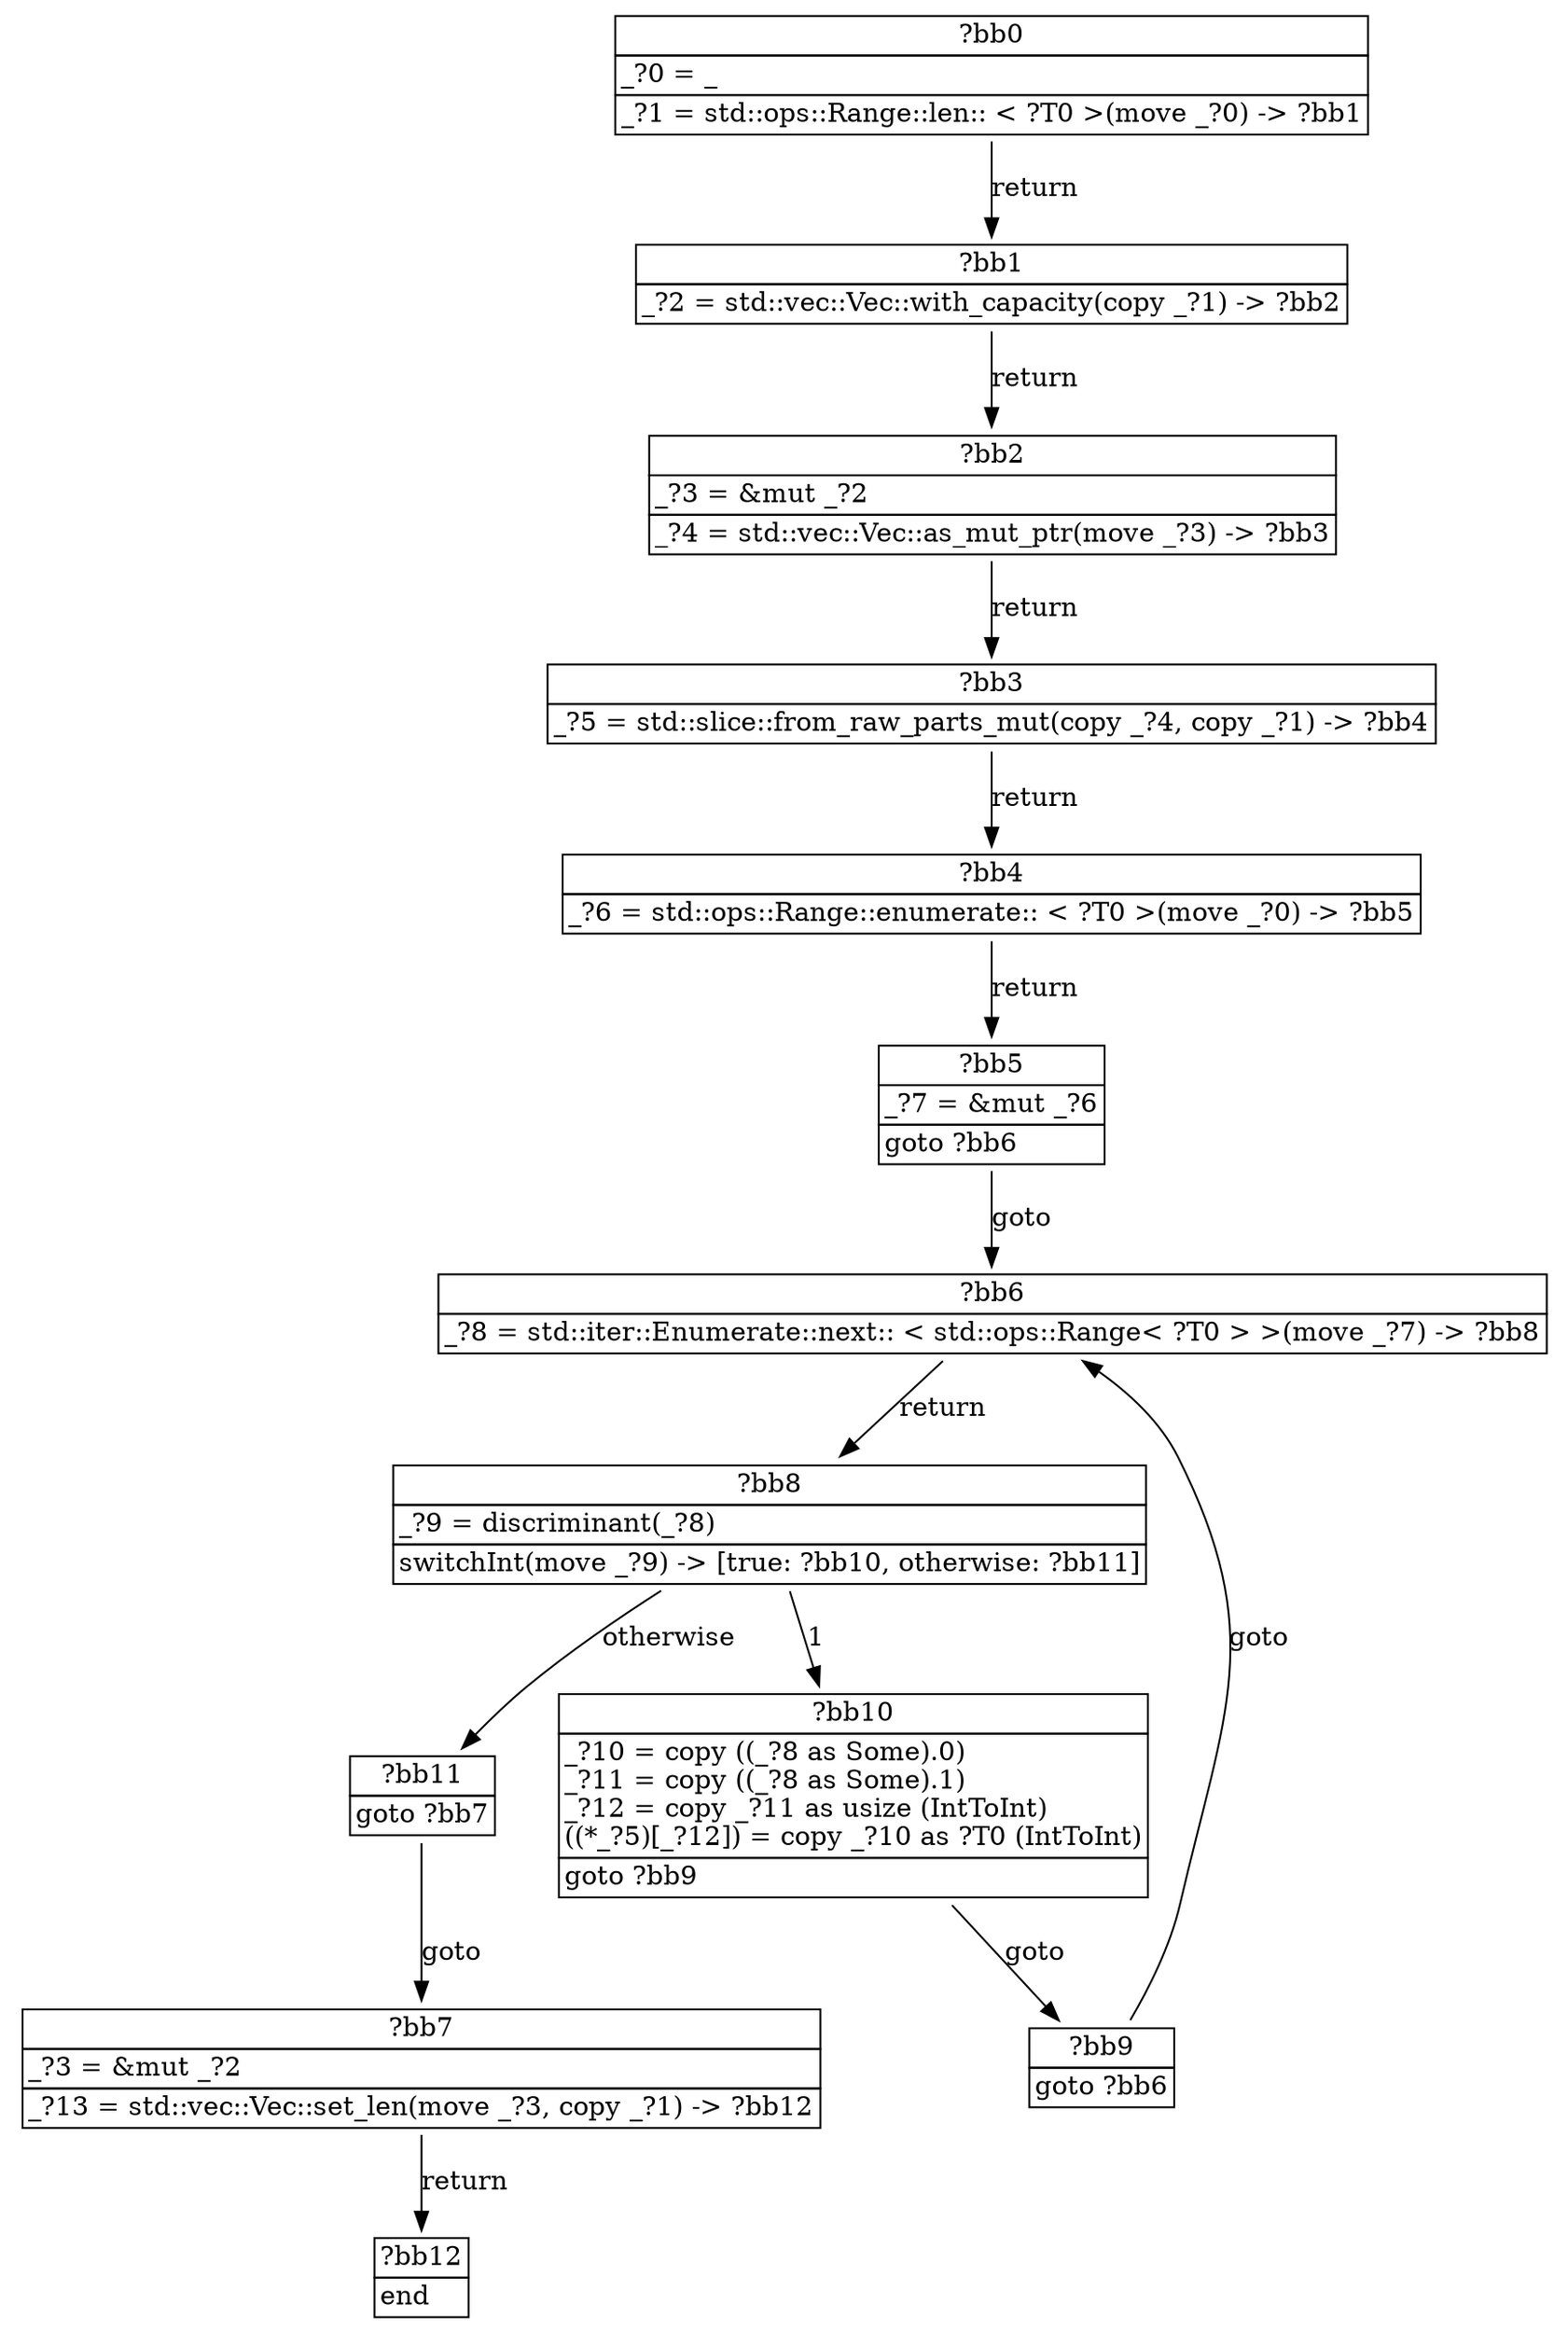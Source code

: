 digraph ControlFlowGraph {
    bb0 [shape="none", label=<<table border="0" cellborder="1" cellspacing="0"><tr><td  align="center" colspan="1">?bb0</td></tr><tr><td align="left" balign="left">_?0 = _<br/></td></tr><tr><td align="left">_?1 = std::ops::Range::len:: &lt; ?T0 &gt;(move _?0) -&gt; ?bb1</td></tr></table>>];
    bb1 [shape="none", label=<<table border="0" cellborder="1" cellspacing="0"><tr><td  align="center" colspan="1">?bb1</td></tr><tr><td align="left">_?2 = std::vec::Vec::with_capacity(copy _?1) -&gt; ?bb2</td></tr></table>>];
    bb2 [shape="none", label=<<table border="0" cellborder="1" cellspacing="0"><tr><td  align="center" colspan="1">?bb2</td></tr><tr><td align="left" balign="left">_?3 = &amp;mut _?2<br/></td></tr><tr><td align="left">_?4 = std::vec::Vec::as_mut_ptr(move _?3) -&gt; ?bb3</td></tr></table>>];
    bb3 [shape="none", label=<<table border="0" cellborder="1" cellspacing="0"><tr><td  align="center" colspan="1">?bb3</td></tr><tr><td align="left">_?5 = std::slice::from_raw_parts_mut(copy _?4, copy _?1) -&gt; ?bb4</td></tr></table>>];
    bb4 [shape="none", label=<<table border="0" cellborder="1" cellspacing="0"><tr><td  align="center" colspan="1">?bb4</td></tr><tr><td align="left">_?6 = std::ops::Range::enumerate:: &lt; ?T0 &gt;(move _?0) -&gt; ?bb5</td></tr></table>>];
    bb5 [shape="none", label=<<table border="0" cellborder="1" cellspacing="0"><tr><td  align="center" colspan="1">?bb5</td></tr><tr><td align="left" balign="left">_?7 = &amp;mut _?6<br/></td></tr><tr><td align="left">goto ?bb6</td></tr></table>>];
    bb6 [shape="none", label=<<table border="0" cellborder="1" cellspacing="0"><tr><td  align="center" colspan="1">?bb6</td></tr><tr><td align="left">_?8 = std::iter::Enumerate::next:: &lt; std::ops::Range&lt; ?T0 &gt; &gt;(move _?7) -&gt; ?bb8</td></tr></table>>];
    bb7 [shape="none", label=<<table border="0" cellborder="1" cellspacing="0"><tr><td  align="center" colspan="1">?bb7</td></tr><tr><td align="left" balign="left">_?3 = &amp;mut _?2<br/></td></tr><tr><td align="left">_?13 = std::vec::Vec::set_len(move _?3, copy _?1) -&gt; ?bb12</td></tr></table>>];
    bb8 [shape="none", label=<<table border="0" cellborder="1" cellspacing="0"><tr><td  align="center" colspan="1">?bb8</td></tr><tr><td align="left" balign="left">_?9 = discriminant(_?8)<br/></td></tr><tr><td align="left">switchInt(move _?9) -&gt; [true: ?bb10, otherwise: ?bb11]</td></tr></table>>];
    bb9 [shape="none", label=<<table border="0" cellborder="1" cellspacing="0"><tr><td  align="center" colspan="1">?bb9</td></tr><tr><td align="left">goto ?bb6</td></tr></table>>];
    bb10 [shape="none", label=<<table border="0" cellborder="1" cellspacing="0"><tr><td  align="center" colspan="1">?bb10</td></tr><tr><td align="left" balign="left">_?10 = copy ((_?8 as Some).0)<br/>_?11 = copy ((_?8 as Some).1)<br/>_?12 = copy _?11 as usize (IntToInt)<br/>((*_?5)[_?12]) = copy _?10 as ?T0 (IntToInt)<br/></td></tr><tr><td align="left">goto ?bb9</td></tr></table>>];
    bb11 [shape="none", label=<<table border="0" cellborder="1" cellspacing="0"><tr><td  align="center" colspan="1">?bb11</td></tr><tr><td align="left">goto ?bb7</td></tr></table>>];
    bb12 [shape="none", label=<<table border="0" cellborder="1" cellspacing="0"><tr><td  align="center" colspan="1">?bb12</td></tr><tr><td align="left">end</td></tr></table>>];
    bb0 -> bb1 [label="return"];
    bb1 -> bb2 [label="return"];
    bb2 -> bb3 [label="return"];
    bb3 -> bb4 [label="return"];
    bb4 -> bb5 [label="return"];
    bb5 -> bb6 [label="goto"];
    bb6 -> bb8 [label="return"];
    bb7 -> bb12 [label="return"];
    bb8 -> bb10 [label="1"];
    bb8 -> bb11 [label="otherwise"];
    bb9 -> bb6 [label="goto"];
    bb10 -> bb9 [label="goto"];
    bb11 -> bb7 [label="goto"];
}
